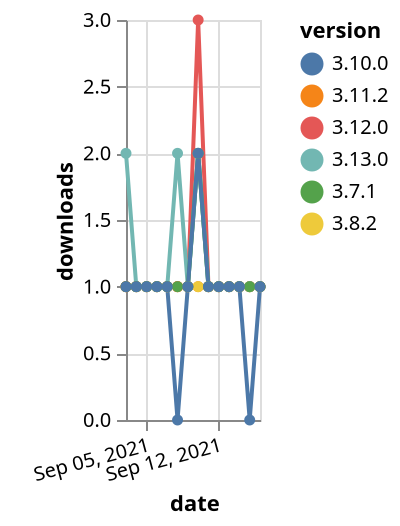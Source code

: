 {"$schema": "https://vega.github.io/schema/vega-lite/v5.json", "description": "A simple bar chart with embedded data.", "data": {"values": [{"date": "2021-09-03", "total": 145, "delta": 1, "version": "3.11.2"}, {"date": "2021-09-04", "total": 146, "delta": 1, "version": "3.11.2"}, {"date": "2021-09-05", "total": 147, "delta": 1, "version": "3.11.2"}, {"date": "2021-09-06", "total": 148, "delta": 1, "version": "3.11.2"}, {"date": "2021-09-07", "total": 149, "delta": 1, "version": "3.11.2"}, {"date": "2021-09-08", "total": 150, "delta": 1, "version": "3.11.2"}, {"date": "2021-09-09", "total": 151, "delta": 1, "version": "3.11.2"}, {"date": "2021-09-10", "total": 152, "delta": 1, "version": "3.11.2"}, {"date": "2021-09-11", "total": 153, "delta": 1, "version": "3.11.2"}, {"date": "2021-09-12", "total": 154, "delta": 1, "version": "3.11.2"}, {"date": "2021-09-13", "total": 155, "delta": 1, "version": "3.11.2"}, {"date": "2021-09-14", "total": 156, "delta": 1, "version": "3.11.2"}, {"date": "2021-09-15", "total": 157, "delta": 1, "version": "3.11.2"}, {"date": "2021-09-16", "total": 158, "delta": 1, "version": "3.11.2"}, {"date": "2021-09-03", "total": 180, "delta": 1, "version": "3.8.2"}, {"date": "2021-09-04", "total": 181, "delta": 1, "version": "3.8.2"}, {"date": "2021-09-05", "total": 182, "delta": 1, "version": "3.8.2"}, {"date": "2021-09-06", "total": 183, "delta": 1, "version": "3.8.2"}, {"date": "2021-09-07", "total": 184, "delta": 1, "version": "3.8.2"}, {"date": "2021-09-08", "total": 185, "delta": 1, "version": "3.8.2"}, {"date": "2021-09-09", "total": 186, "delta": 1, "version": "3.8.2"}, {"date": "2021-09-10", "total": 187, "delta": 1, "version": "3.8.2"}, {"date": "2021-09-11", "total": 188, "delta": 1, "version": "3.8.2"}, {"date": "2021-09-12", "total": 189, "delta": 1, "version": "3.8.2"}, {"date": "2021-09-13", "total": 190, "delta": 1, "version": "3.8.2"}, {"date": "2021-09-14", "total": 191, "delta": 1, "version": "3.8.2"}, {"date": "2021-09-15", "total": 192, "delta": 1, "version": "3.8.2"}, {"date": "2021-09-16", "total": 193, "delta": 1, "version": "3.8.2"}, {"date": "2021-09-03", "total": 163, "delta": 1, "version": "3.12.0"}, {"date": "2021-09-04", "total": 164, "delta": 1, "version": "3.12.0"}, {"date": "2021-09-05", "total": 165, "delta": 1, "version": "3.12.0"}, {"date": "2021-09-06", "total": 166, "delta": 1, "version": "3.12.0"}, {"date": "2021-09-07", "total": 167, "delta": 1, "version": "3.12.0"}, {"date": "2021-09-08", "total": 168, "delta": 1, "version": "3.12.0"}, {"date": "2021-09-09", "total": 169, "delta": 1, "version": "3.12.0"}, {"date": "2021-09-10", "total": 172, "delta": 3, "version": "3.12.0"}, {"date": "2021-09-11", "total": 173, "delta": 1, "version": "3.12.0"}, {"date": "2021-09-12", "total": 174, "delta": 1, "version": "3.12.0"}, {"date": "2021-09-13", "total": 175, "delta": 1, "version": "3.12.0"}, {"date": "2021-09-14", "total": 176, "delta": 1, "version": "3.12.0"}, {"date": "2021-09-15", "total": 177, "delta": 1, "version": "3.12.0"}, {"date": "2021-09-16", "total": 178, "delta": 1, "version": "3.12.0"}, {"date": "2021-09-03", "total": 118, "delta": 2, "version": "3.13.0"}, {"date": "2021-09-04", "total": 119, "delta": 1, "version": "3.13.0"}, {"date": "2021-09-05", "total": 120, "delta": 1, "version": "3.13.0"}, {"date": "2021-09-06", "total": 121, "delta": 1, "version": "3.13.0"}, {"date": "2021-09-07", "total": 122, "delta": 1, "version": "3.13.0"}, {"date": "2021-09-08", "total": 124, "delta": 2, "version": "3.13.0"}, {"date": "2021-09-09", "total": 125, "delta": 1, "version": "3.13.0"}, {"date": "2021-09-10", "total": 127, "delta": 2, "version": "3.13.0"}, {"date": "2021-09-11", "total": 128, "delta": 1, "version": "3.13.0"}, {"date": "2021-09-12", "total": 129, "delta": 1, "version": "3.13.0"}, {"date": "2021-09-13", "total": 130, "delta": 1, "version": "3.13.0"}, {"date": "2021-09-14", "total": 131, "delta": 1, "version": "3.13.0"}, {"date": "2021-09-15", "total": 132, "delta": 1, "version": "3.13.0"}, {"date": "2021-09-16", "total": 133, "delta": 1, "version": "3.13.0"}, {"date": "2021-09-03", "total": 216, "delta": 1, "version": "3.7.1"}, {"date": "2021-09-04", "total": 217, "delta": 1, "version": "3.7.1"}, {"date": "2021-09-05", "total": 218, "delta": 1, "version": "3.7.1"}, {"date": "2021-09-06", "total": 219, "delta": 1, "version": "3.7.1"}, {"date": "2021-09-07", "total": 220, "delta": 1, "version": "3.7.1"}, {"date": "2021-09-08", "total": 221, "delta": 1, "version": "3.7.1"}, {"date": "2021-09-09", "total": 222, "delta": 1, "version": "3.7.1"}, {"date": "2021-09-10", "total": 224, "delta": 2, "version": "3.7.1"}, {"date": "2021-09-11", "total": 225, "delta": 1, "version": "3.7.1"}, {"date": "2021-09-12", "total": 226, "delta": 1, "version": "3.7.1"}, {"date": "2021-09-13", "total": 227, "delta": 1, "version": "3.7.1"}, {"date": "2021-09-14", "total": 228, "delta": 1, "version": "3.7.1"}, {"date": "2021-09-15", "total": 229, "delta": 1, "version": "3.7.1"}, {"date": "2021-09-16", "total": 230, "delta": 1, "version": "3.7.1"}, {"date": "2021-09-03", "total": 159, "delta": 1, "version": "3.10.0"}, {"date": "2021-09-04", "total": 160, "delta": 1, "version": "3.10.0"}, {"date": "2021-09-05", "total": 161, "delta": 1, "version": "3.10.0"}, {"date": "2021-09-06", "total": 162, "delta": 1, "version": "3.10.0"}, {"date": "2021-09-07", "total": 163, "delta": 1, "version": "3.10.0"}, {"date": "2021-09-08", "total": 163, "delta": 0, "version": "3.10.0"}, {"date": "2021-09-09", "total": 164, "delta": 1, "version": "3.10.0"}, {"date": "2021-09-10", "total": 166, "delta": 2, "version": "3.10.0"}, {"date": "2021-09-11", "total": 167, "delta": 1, "version": "3.10.0"}, {"date": "2021-09-12", "total": 168, "delta": 1, "version": "3.10.0"}, {"date": "2021-09-13", "total": 169, "delta": 1, "version": "3.10.0"}, {"date": "2021-09-14", "total": 170, "delta": 1, "version": "3.10.0"}, {"date": "2021-09-15", "total": 170, "delta": 0, "version": "3.10.0"}, {"date": "2021-09-16", "total": 171, "delta": 1, "version": "3.10.0"}]}, "width": "container", "mark": {"type": "line", "point": {"filled": true}}, "encoding": {"x": {"field": "date", "type": "temporal", "timeUnit": "yearmonthdate", "title": "date", "axis": {"labelAngle": -15}}, "y": {"field": "delta", "type": "quantitative", "title": "downloads"}, "color": {"field": "version", "type": "nominal"}, "tooltip": {"field": "delta"}}}